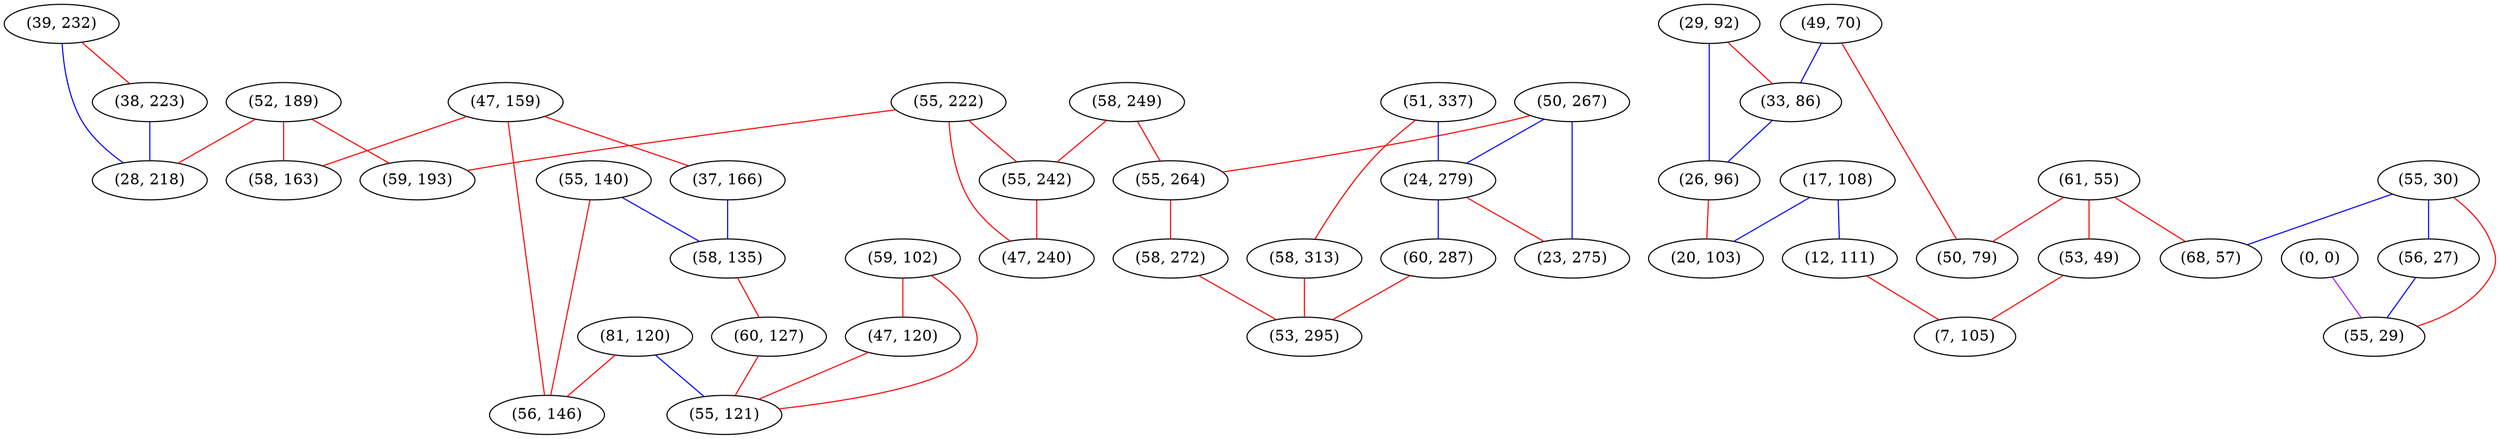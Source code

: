 graph "" {
"(55, 222)";
"(49, 70)";
"(29, 92)";
"(59, 102)";
"(52, 189)";
"(81, 120)";
"(17, 108)";
"(55, 30)";
"(50, 267)";
"(58, 249)";
"(59, 193)";
"(39, 232)";
"(51, 337)";
"(55, 264)";
"(47, 159)";
"(24, 279)";
"(55, 140)";
"(58, 272)";
"(55, 242)";
"(12, 111)";
"(0, 0)";
"(33, 86)";
"(56, 146)";
"(37, 166)";
"(56, 27)";
"(38, 223)";
"(61, 55)";
"(58, 135)";
"(28, 218)";
"(58, 313)";
"(23, 275)";
"(60, 287)";
"(47, 120)";
"(50, 79)";
"(26, 96)";
"(55, 29)";
"(58, 163)";
"(60, 127)";
"(20, 103)";
"(68, 57)";
"(55, 121)";
"(53, 49)";
"(53, 295)";
"(47, 240)";
"(7, 105)";
"(55, 222)" -- "(59, 193)"  [color=red, key=0, weight=1];
"(55, 222)" -- "(47, 240)"  [color=red, key=0, weight=1];
"(55, 222)" -- "(55, 242)"  [color=red, key=0, weight=1];
"(49, 70)" -- "(50, 79)"  [color=red, key=0, weight=1];
"(49, 70)" -- "(33, 86)"  [color=blue, key=0, weight=3];
"(29, 92)" -- "(26, 96)"  [color=blue, key=0, weight=3];
"(29, 92)" -- "(33, 86)"  [color=red, key=0, weight=1];
"(59, 102)" -- "(47, 120)"  [color=red, key=0, weight=1];
"(59, 102)" -- "(55, 121)"  [color=red, key=0, weight=1];
"(52, 189)" -- "(28, 218)"  [color=red, key=0, weight=1];
"(52, 189)" -- "(59, 193)"  [color=red, key=0, weight=1];
"(52, 189)" -- "(58, 163)"  [color=red, key=0, weight=1];
"(81, 120)" -- "(56, 146)"  [color=red, key=0, weight=1];
"(81, 120)" -- "(55, 121)"  [color=blue, key=0, weight=3];
"(17, 108)" -- "(12, 111)"  [color=blue, key=0, weight=3];
"(17, 108)" -- "(20, 103)"  [color=blue, key=0, weight=3];
"(55, 30)" -- "(56, 27)"  [color=blue, key=0, weight=3];
"(55, 30)" -- "(55, 29)"  [color=red, key=0, weight=1];
"(55, 30)" -- "(68, 57)"  [color=blue, key=0, weight=3];
"(50, 267)" -- "(23, 275)"  [color=blue, key=0, weight=3];
"(50, 267)" -- "(55, 264)"  [color=red, key=0, weight=1];
"(50, 267)" -- "(24, 279)"  [color=blue, key=0, weight=3];
"(58, 249)" -- "(55, 264)"  [color=red, key=0, weight=1];
"(58, 249)" -- "(55, 242)"  [color=red, key=0, weight=1];
"(39, 232)" -- "(28, 218)"  [color=blue, key=0, weight=3];
"(39, 232)" -- "(38, 223)"  [color=red, key=0, weight=1];
"(51, 337)" -- "(24, 279)"  [color=blue, key=0, weight=3];
"(51, 337)" -- "(58, 313)"  [color=red, key=0, weight=1];
"(55, 264)" -- "(58, 272)"  [color=red, key=0, weight=1];
"(47, 159)" -- "(37, 166)"  [color=red, key=0, weight=1];
"(47, 159)" -- "(58, 163)"  [color=red, key=0, weight=1];
"(47, 159)" -- "(56, 146)"  [color=red, key=0, weight=1];
"(24, 279)" -- "(23, 275)"  [color=red, key=0, weight=1];
"(24, 279)" -- "(60, 287)"  [color=blue, key=0, weight=3];
"(55, 140)" -- "(58, 135)"  [color=blue, key=0, weight=3];
"(55, 140)" -- "(56, 146)"  [color=red, key=0, weight=1];
"(58, 272)" -- "(53, 295)"  [color=red, key=0, weight=1];
"(55, 242)" -- "(47, 240)"  [color=red, key=0, weight=1];
"(12, 111)" -- "(7, 105)"  [color=red, key=0, weight=1];
"(0, 0)" -- "(55, 29)"  [color=purple, key=0, weight=4];
"(33, 86)" -- "(26, 96)"  [color=blue, key=0, weight=3];
"(37, 166)" -- "(58, 135)"  [color=blue, key=0, weight=3];
"(56, 27)" -- "(55, 29)"  [color=blue, key=0, weight=3];
"(38, 223)" -- "(28, 218)"  [color=blue, key=0, weight=3];
"(61, 55)" -- "(50, 79)"  [color=red, key=0, weight=1];
"(61, 55)" -- "(53, 49)"  [color=red, key=0, weight=1];
"(61, 55)" -- "(68, 57)"  [color=red, key=0, weight=1];
"(58, 135)" -- "(60, 127)"  [color=red, key=0, weight=1];
"(58, 313)" -- "(53, 295)"  [color=red, key=0, weight=1];
"(60, 287)" -- "(53, 295)"  [color=red, key=0, weight=1];
"(47, 120)" -- "(55, 121)"  [color=red, key=0, weight=1];
"(26, 96)" -- "(20, 103)"  [color=red, key=0, weight=1];
"(60, 127)" -- "(55, 121)"  [color=red, key=0, weight=1];
"(53, 49)" -- "(7, 105)"  [color=red, key=0, weight=1];
}

